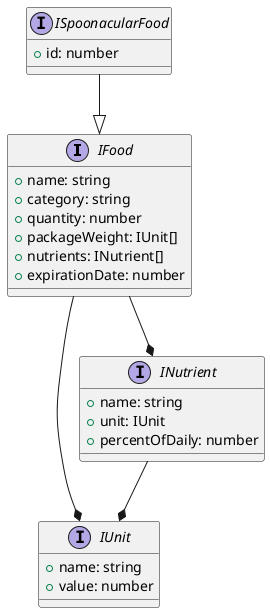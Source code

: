 @startuml FoodDataModel
interface IFood {
    + name: string
    + category: string
    + quantity: number
    + packageWeight: IUnit[]
    + nutrients: INutrient[]
    + expirationDate: number
}

interface IUnit {
    + name: string
    + value: number
}

interface INutrient {
    + name: string
    + unit: IUnit
    + percentOfDaily: number
}

interface ISpoonacularFood {
    + id: number
}

ISpoonacularFood --|> IFood

IFood --* IUnit
INutrient --* IUnit
IFood --* INutrient



@enduml